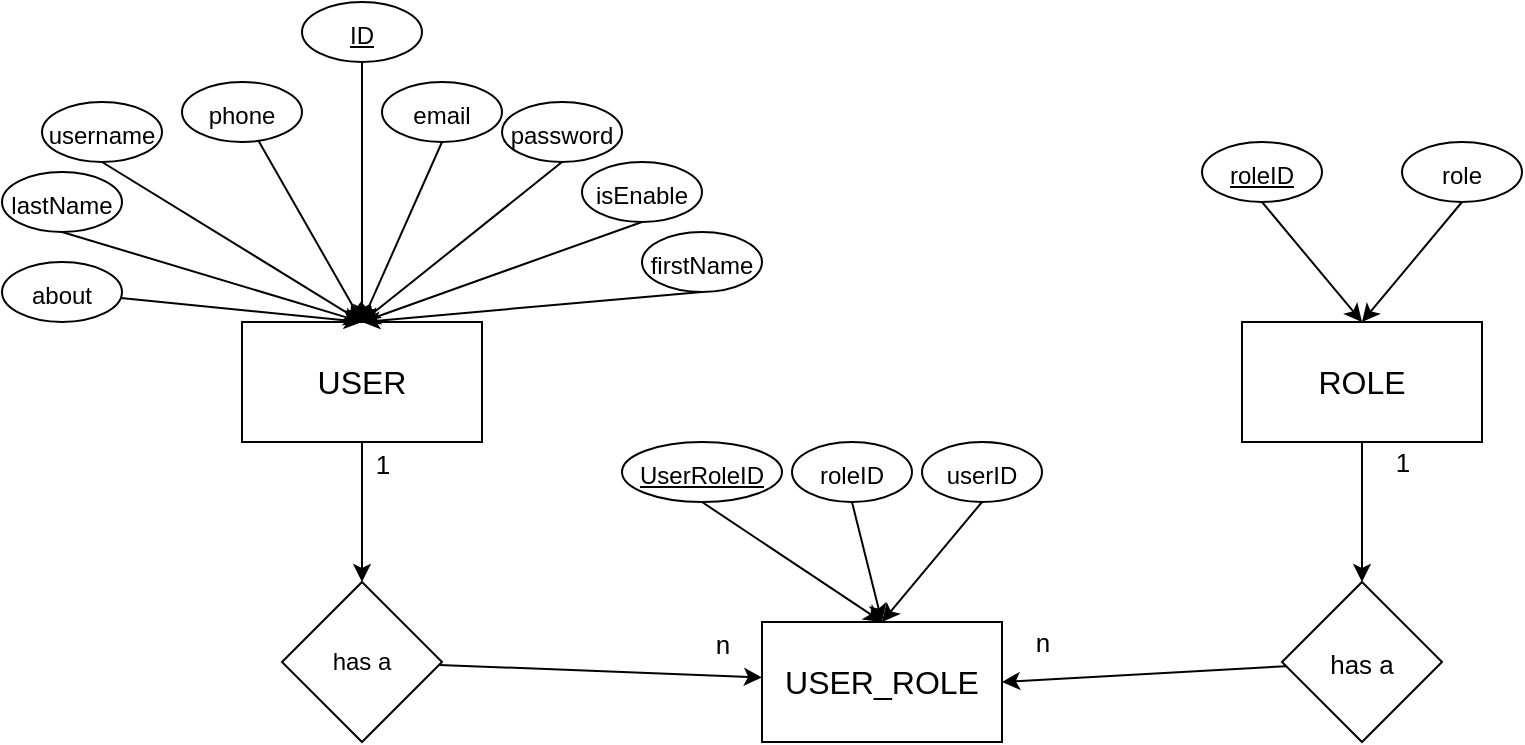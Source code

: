<mxfile version="18.0.7" type="device"><diagram id="cX-T2ZcugCLqgFrgCDOO" name="Page-1"><mxGraphModel dx="1038" dy="571" grid="1" gridSize="10" guides="1" tooltips="1" connect="1" arrows="1" fold="1" page="1" pageScale="1" pageWidth="850" pageHeight="1100" math="0" shadow="0"><root><mxCell id="0"/><mxCell id="1" parent="0"/><mxCell id="J30iKqKm4klTptNNJDIU-29" value="" style="edgeStyle=none;rounded=0;orthogonalLoop=1;jettySize=auto;html=1;fontSize=16;" edge="1" parent="1" source="J30iKqKm4klTptNNJDIU-1" target="J30iKqKm4klTptNNJDIU-28"><mxGeometry relative="1" as="geometry"/></mxCell><mxCell id="J30iKqKm4klTptNNJDIU-1" value="&lt;font style=&quot;font-size: 16px;&quot;&gt;USER&lt;/font&gt;" style="rounded=0;whiteSpace=wrap;html=1;" vertex="1" parent="1"><mxGeometry x="120" y="180" width="120" height="60" as="geometry"/></mxCell><mxCell id="J30iKqKm4klTptNNJDIU-34" value="" style="edgeStyle=none;rounded=0;orthogonalLoop=1;jettySize=auto;html=1;fontSize=16;" edge="1" parent="1" source="J30iKqKm4klTptNNJDIU-2" target="J30iKqKm4klTptNNJDIU-33"><mxGeometry relative="1" as="geometry"/></mxCell><mxCell id="J30iKqKm4klTptNNJDIU-2" value="ROLE" style="rounded=0;whiteSpace=wrap;html=1;fontSize=16;" vertex="1" parent="1"><mxGeometry x="620" y="180" width="120" height="60" as="geometry"/></mxCell><mxCell id="J30iKqKm4klTptNNJDIU-6" style="edgeStyle=none;rounded=0;orthogonalLoop=1;jettySize=auto;html=1;exitX=0.5;exitY=1;exitDx=0;exitDy=0;entryX=0.5;entryY=0;entryDx=0;entryDy=0;fontSize=12;startArrow=none;" edge="1" parent="1" source="J30iKqKm4klTptNNJDIU-7" target="J30iKqKm4klTptNNJDIU-1"><mxGeometry relative="1" as="geometry"/></mxCell><mxCell id="J30iKqKm4klTptNNJDIU-42" style="edgeStyle=none;rounded=0;orthogonalLoop=1;jettySize=auto;html=1;fontSize=13;" edge="1" parent="1" source="J30iKqKm4klTptNNJDIU-3"><mxGeometry relative="1" as="geometry"><mxPoint x="180" y="180" as="targetPoint"/></mxGeometry></mxCell><mxCell id="J30iKqKm4klTptNNJDIU-3" value="&lt;font style=&quot;font-size: 12px;&quot;&gt;phone&lt;/font&gt;" style="ellipse;whiteSpace=wrap;html=1;fontSize=16;" vertex="1" parent="1"><mxGeometry x="90" y="60" width="60" height="30" as="geometry"/></mxCell><mxCell id="J30iKqKm4klTptNNJDIU-8" value="&lt;span style=&quot;font-size: 12px;&quot;&gt;email&lt;br&gt;&lt;/span&gt;" style="ellipse;whiteSpace=wrap;html=1;fontSize=16;" vertex="1" parent="1"><mxGeometry x="190" y="60" width="60" height="30" as="geometry"/></mxCell><mxCell id="J30iKqKm4klTptNNJDIU-9" style="edgeStyle=none;rounded=0;orthogonalLoop=1;jettySize=auto;html=1;exitX=0.5;exitY=1;exitDx=0;exitDy=0;entryX=0.5;entryY=0;entryDx=0;entryDy=0;fontSize=12;" edge="1" parent="1" source="J30iKqKm4klTptNNJDIU-8" target="J30iKqKm4klTptNNJDIU-1"><mxGeometry relative="1" as="geometry"><mxPoint x="190" y="90" as="sourcePoint"/><mxPoint x="260" y="180" as="targetPoint"/></mxGeometry></mxCell><mxCell id="J30iKqKm4klTptNNJDIU-10" value="&lt;span style=&quot;font-size: 12px;&quot;&gt;password&lt;br&gt;&lt;/span&gt;" style="ellipse;whiteSpace=wrap;html=1;fontSize=16;" vertex="1" parent="1"><mxGeometry x="250" y="70" width="60" height="30" as="geometry"/></mxCell><mxCell id="J30iKqKm4klTptNNJDIU-11" style="edgeStyle=none;rounded=0;orthogonalLoop=1;jettySize=auto;html=1;exitX=0.5;exitY=1;exitDx=0;exitDy=0;entryX=0.5;entryY=0;entryDx=0;entryDy=0;fontSize=12;" edge="1" parent="1" source="J30iKqKm4klTptNNJDIU-10" target="J30iKqKm4klTptNNJDIU-1"><mxGeometry relative="1" as="geometry"><mxPoint x="260" y="90" as="sourcePoint"/><mxPoint x="250" y="180" as="targetPoint"/></mxGeometry></mxCell><mxCell id="J30iKqKm4klTptNNJDIU-12" value="&lt;span style=&quot;font-size: 12px;&quot;&gt;isEnable&lt;br&gt;&lt;/span&gt;" style="ellipse;whiteSpace=wrap;html=1;fontSize=16;" vertex="1" parent="1"><mxGeometry x="290" y="100" width="60" height="30" as="geometry"/></mxCell><mxCell id="J30iKqKm4klTptNNJDIU-13" style="edgeStyle=none;rounded=0;orthogonalLoop=1;jettySize=auto;html=1;exitX=0.5;exitY=1;exitDx=0;exitDy=0;entryX=0.5;entryY=0;entryDx=0;entryDy=0;fontSize=12;" edge="1" parent="1" target="J30iKqKm4klTptNNJDIU-1"><mxGeometry relative="1" as="geometry"><mxPoint x="320" y="130" as="sourcePoint"/><mxPoint x="240" y="220" as="targetPoint"/></mxGeometry></mxCell><mxCell id="J30iKqKm4klTptNNJDIU-14" value="&lt;span style=&quot;font-size: 12px;&quot;&gt;username&lt;br&gt;&lt;/span&gt;" style="ellipse;whiteSpace=wrap;html=1;fontSize=16;" vertex="1" parent="1"><mxGeometry x="20" y="70" width="60" height="30" as="geometry"/></mxCell><mxCell id="J30iKqKm4klTptNNJDIU-15" style="edgeStyle=none;rounded=0;orthogonalLoop=1;jettySize=auto;html=1;exitX=0.5;exitY=1;exitDx=0;exitDy=0;entryX=0.5;entryY=0;entryDx=0;entryDy=0;fontSize=12;" edge="1" parent="1" source="J30iKqKm4klTptNNJDIU-14" target="J30iKqKm4klTptNNJDIU-1"><mxGeometry relative="1" as="geometry"><mxPoint x="30" y="105" as="sourcePoint"/><mxPoint x="-110" y="155" as="targetPoint"/></mxGeometry></mxCell><mxCell id="J30iKqKm4klTptNNJDIU-16" value="&lt;span style=&quot;font-size: 12px;&quot;&gt;&lt;u&gt;roleID&lt;/u&gt;&lt;br&gt;&lt;/span&gt;" style="ellipse;whiteSpace=wrap;html=1;fontSize=16;" vertex="1" parent="1"><mxGeometry x="600" y="90" width="60" height="30" as="geometry"/></mxCell><mxCell id="J30iKqKm4klTptNNJDIU-17" style="edgeStyle=none;rounded=0;orthogonalLoop=1;jettySize=auto;html=1;exitX=0.5;exitY=1;exitDx=0;exitDy=0;entryX=0.5;entryY=0;entryDx=0;entryDy=0;fontSize=12;" edge="1" parent="1" source="J30iKqKm4klTptNNJDIU-16" target="J30iKqKm4klTptNNJDIU-2"><mxGeometry relative="1" as="geometry"><mxPoint x="810" y="120" as="sourcePoint"/><mxPoint x="670" y="170" as="targetPoint"/></mxGeometry></mxCell><mxCell id="J30iKqKm4klTptNNJDIU-18" value="&lt;span style=&quot;font-size: 12px;&quot;&gt;role&lt;br&gt;&lt;/span&gt;" style="ellipse;whiteSpace=wrap;html=1;fontSize=16;" vertex="1" parent="1"><mxGeometry x="700" y="90" width="60" height="30" as="geometry"/></mxCell><mxCell id="J30iKqKm4klTptNNJDIU-19" style="edgeStyle=none;rounded=0;orthogonalLoop=1;jettySize=auto;html=1;exitX=0.5;exitY=1;exitDx=0;exitDy=0;entryX=0.5;entryY=0;entryDx=0;entryDy=0;fontSize=12;" edge="1" source="J30iKqKm4klTptNNJDIU-18" parent="1" target="J30iKqKm4klTptNNJDIU-2"><mxGeometry relative="1" as="geometry"><mxPoint x="910" y="120" as="sourcePoint"/><mxPoint x="780" y="180" as="targetPoint"/></mxGeometry></mxCell><mxCell id="J30iKqKm4klTptNNJDIU-20" value="&lt;font style=&quot;font-size: 16px;&quot;&gt;USER_ROLE&lt;/font&gt;" style="rounded=0;whiteSpace=wrap;html=1;fontSize=12;" vertex="1" parent="1"><mxGeometry x="380" y="330" width="120" height="60" as="geometry"/></mxCell><mxCell id="J30iKqKm4klTptNNJDIU-21" value="&lt;span style=&quot;font-size: 12px;&quot;&gt;roleID&lt;br&gt;&lt;/span&gt;" style="ellipse;whiteSpace=wrap;html=1;fontSize=16;" vertex="1" parent="1"><mxGeometry x="395" y="240" width="60" height="30" as="geometry"/></mxCell><mxCell id="J30iKqKm4klTptNNJDIU-22" style="edgeStyle=none;rounded=0;orthogonalLoop=1;jettySize=auto;html=1;exitX=0.5;exitY=1;exitDx=0;exitDy=0;entryX=0.5;entryY=0;entryDx=0;entryDy=0;fontSize=12;" edge="1" source="J30iKqKm4klTptNNJDIU-21" parent="1" target="J30iKqKm4klTptNNJDIU-20"><mxGeometry relative="1" as="geometry"><mxPoint x="550" y="270" as="sourcePoint"/><mxPoint x="420" y="330" as="targetPoint"/></mxGeometry></mxCell><mxCell id="J30iKqKm4klTptNNJDIU-7" value="&lt;font style=&quot;font-size: 12px;&quot;&gt;&lt;u&gt;ID&lt;/u&gt;&lt;/font&gt;" style="ellipse;whiteSpace=wrap;html=1;fontSize=16;" vertex="1" parent="1"><mxGeometry x="150" y="20" width="60" height="30" as="geometry"/></mxCell><mxCell id="J30iKqKm4klTptNNJDIU-24" value="&lt;font style=&quot;font-size: 12px;&quot;&gt;userID&lt;/font&gt;" style="ellipse;whiteSpace=wrap;html=1;fontSize=16;" vertex="1" parent="1"><mxGeometry x="460" y="240" width="60" height="30" as="geometry"/></mxCell><mxCell id="J30iKqKm4klTptNNJDIU-25" style="edgeStyle=none;rounded=0;orthogonalLoop=1;jettySize=auto;html=1;exitX=0.5;exitY=1;exitDx=0;exitDy=0;entryX=0.5;entryY=0;entryDx=0;entryDy=0;fontSize=12;startArrow=none;" edge="1" source="J30iKqKm4klTptNNJDIU-24" parent="1" target="J30iKqKm4klTptNNJDIU-20"><mxGeometry relative="1" as="geometry"><mxPoint x="525" y="350" as="targetPoint"/></mxGeometry></mxCell><mxCell id="J30iKqKm4klTptNNJDIU-26" value="&lt;span style=&quot;font-size: 12px;&quot;&gt;&lt;u&gt;UserRoleID&lt;/u&gt;&lt;br&gt;&lt;/span&gt;" style="ellipse;whiteSpace=wrap;html=1;fontSize=16;" vertex="1" parent="1"><mxGeometry x="310" y="240" width="80" height="30" as="geometry"/></mxCell><mxCell id="J30iKqKm4klTptNNJDIU-27" style="edgeStyle=none;rounded=0;orthogonalLoop=1;jettySize=auto;html=1;exitX=0.5;exitY=1;exitDx=0;exitDy=0;entryX=0.5;entryY=0;entryDx=0;entryDy=0;fontSize=12;" edge="1" source="J30iKqKm4klTptNNJDIU-26" parent="1" target="J30iKqKm4klTptNNJDIU-20"><mxGeometry relative="1" as="geometry"><mxPoint x="475" y="270" as="sourcePoint"/><mxPoint x="365" y="330" as="targetPoint"/></mxGeometry></mxCell><mxCell id="J30iKqKm4klTptNNJDIU-30" style="edgeStyle=none;rounded=0;orthogonalLoop=1;jettySize=auto;html=1;fontSize=16;" edge="1" parent="1" source="J30iKqKm4klTptNNJDIU-28" target="J30iKqKm4klTptNNJDIU-20"><mxGeometry relative="1" as="geometry"/></mxCell><mxCell id="J30iKqKm4klTptNNJDIU-28" value="has a" style="rhombus;whiteSpace=wrap;html=1;rounded=0;" vertex="1" parent="1"><mxGeometry x="140" y="310" width="80" height="80" as="geometry"/></mxCell><mxCell id="J30iKqKm4klTptNNJDIU-31" value="&lt;font style=&quot;font-size: 13px;&quot;&gt;1&lt;/font&gt;" style="text;html=1;align=center;verticalAlign=middle;resizable=0;points=[];autosize=1;strokeColor=none;fillColor=none;fontSize=16;" vertex="1" parent="1"><mxGeometry x="180" y="235" width="20" height="30" as="geometry"/></mxCell><mxCell id="J30iKqKm4klTptNNJDIU-32" value="&lt;font style=&quot;font-size: 13px;&quot;&gt;n&lt;/font&gt;" style="text;html=1;align=center;verticalAlign=middle;resizable=0;points=[];autosize=1;strokeColor=none;fillColor=none;fontSize=16;" vertex="1" parent="1"><mxGeometry x="350" y="325" width="20" height="30" as="geometry"/></mxCell><mxCell id="J30iKqKm4klTptNNJDIU-35" style="edgeStyle=none;rounded=0;orthogonalLoop=1;jettySize=auto;html=1;entryX=1;entryY=0.5;entryDx=0;entryDy=0;fontSize=16;" edge="1" parent="1" source="J30iKqKm4klTptNNJDIU-33" target="J30iKqKm4klTptNNJDIU-20"><mxGeometry relative="1" as="geometry"/></mxCell><mxCell id="J30iKqKm4klTptNNJDIU-33" value="&lt;font style=&quot;font-size: 13px;&quot;&gt;has a&lt;/font&gt;" style="rhombus;whiteSpace=wrap;html=1;fontSize=16;rounded=0;" vertex="1" parent="1"><mxGeometry x="640" y="310" width="80" height="80" as="geometry"/></mxCell><mxCell id="J30iKqKm4klTptNNJDIU-36" value="1" style="text;html=1;align=center;verticalAlign=middle;resizable=0;points=[];autosize=1;strokeColor=none;fillColor=none;fontSize=13;" vertex="1" parent="1"><mxGeometry x="690" y="240" width="20" height="20" as="geometry"/></mxCell><mxCell id="J30iKqKm4klTptNNJDIU-37" value="n" style="text;html=1;align=center;verticalAlign=middle;resizable=0;points=[];autosize=1;strokeColor=none;fillColor=none;fontSize=13;" vertex="1" parent="1"><mxGeometry x="510" y="330" width="20" height="20" as="geometry"/></mxCell><mxCell id="J30iKqKm4klTptNNJDIU-38" value="&lt;span style=&quot;font-size: 12px;&quot;&gt;firstName&lt;br&gt;&lt;/span&gt;" style="ellipse;whiteSpace=wrap;html=1;fontSize=16;" vertex="1" parent="1"><mxGeometry x="320" y="135" width="60" height="30" as="geometry"/></mxCell><mxCell id="J30iKqKm4klTptNNJDIU-39" style="edgeStyle=none;rounded=0;orthogonalLoop=1;jettySize=auto;html=1;exitX=0.5;exitY=1;exitDx=0;exitDy=0;entryX=0.5;entryY=0;entryDx=0;entryDy=0;fontSize=12;" edge="1" parent="1" target="J30iKqKm4klTptNNJDIU-1"><mxGeometry relative="1" as="geometry"><mxPoint x="350" y="165" as="sourcePoint"/><mxPoint x="500" y="240" as="targetPoint"/></mxGeometry></mxCell><mxCell id="J30iKqKm4klTptNNJDIU-40" value="&lt;span style=&quot;font-size: 12px;&quot;&gt;lastName&lt;br&gt;&lt;/span&gt;" style="ellipse;whiteSpace=wrap;html=1;fontSize=16;" vertex="1" parent="1"><mxGeometry y="105" width="60" height="30" as="geometry"/></mxCell><mxCell id="J30iKqKm4klTptNNJDIU-41" style="edgeStyle=none;rounded=0;orthogonalLoop=1;jettySize=auto;html=1;exitX=0.5;exitY=1;exitDx=0;exitDy=0;entryX=0.5;entryY=0;entryDx=0;entryDy=0;fontSize=12;" edge="1" parent="1" source="J30iKqKm4klTptNNJDIU-40" target="J30iKqKm4klTptNNJDIU-1"><mxGeometry relative="1" as="geometry"><mxPoint x="20" y="165" as="sourcePoint"/><mxPoint x="-150" y="180" as="targetPoint"/></mxGeometry></mxCell><mxCell id="J30iKqKm4klTptNNJDIU-44" style="edgeStyle=none;rounded=0;orthogonalLoop=1;jettySize=auto;html=1;entryX=0.5;entryY=0;entryDx=0;entryDy=0;fontSize=13;" edge="1" parent="1" source="J30iKqKm4klTptNNJDIU-43" target="J30iKqKm4klTptNNJDIU-1"><mxGeometry relative="1" as="geometry"/></mxCell><mxCell id="J30iKqKm4klTptNNJDIU-43" value="&lt;span style=&quot;font-size: 12px;&quot;&gt;about&lt;br&gt;&lt;/span&gt;" style="ellipse;whiteSpace=wrap;html=1;fontSize=16;" vertex="1" parent="1"><mxGeometry y="150" width="60" height="30" as="geometry"/></mxCell></root></mxGraphModel></diagram></mxfile>